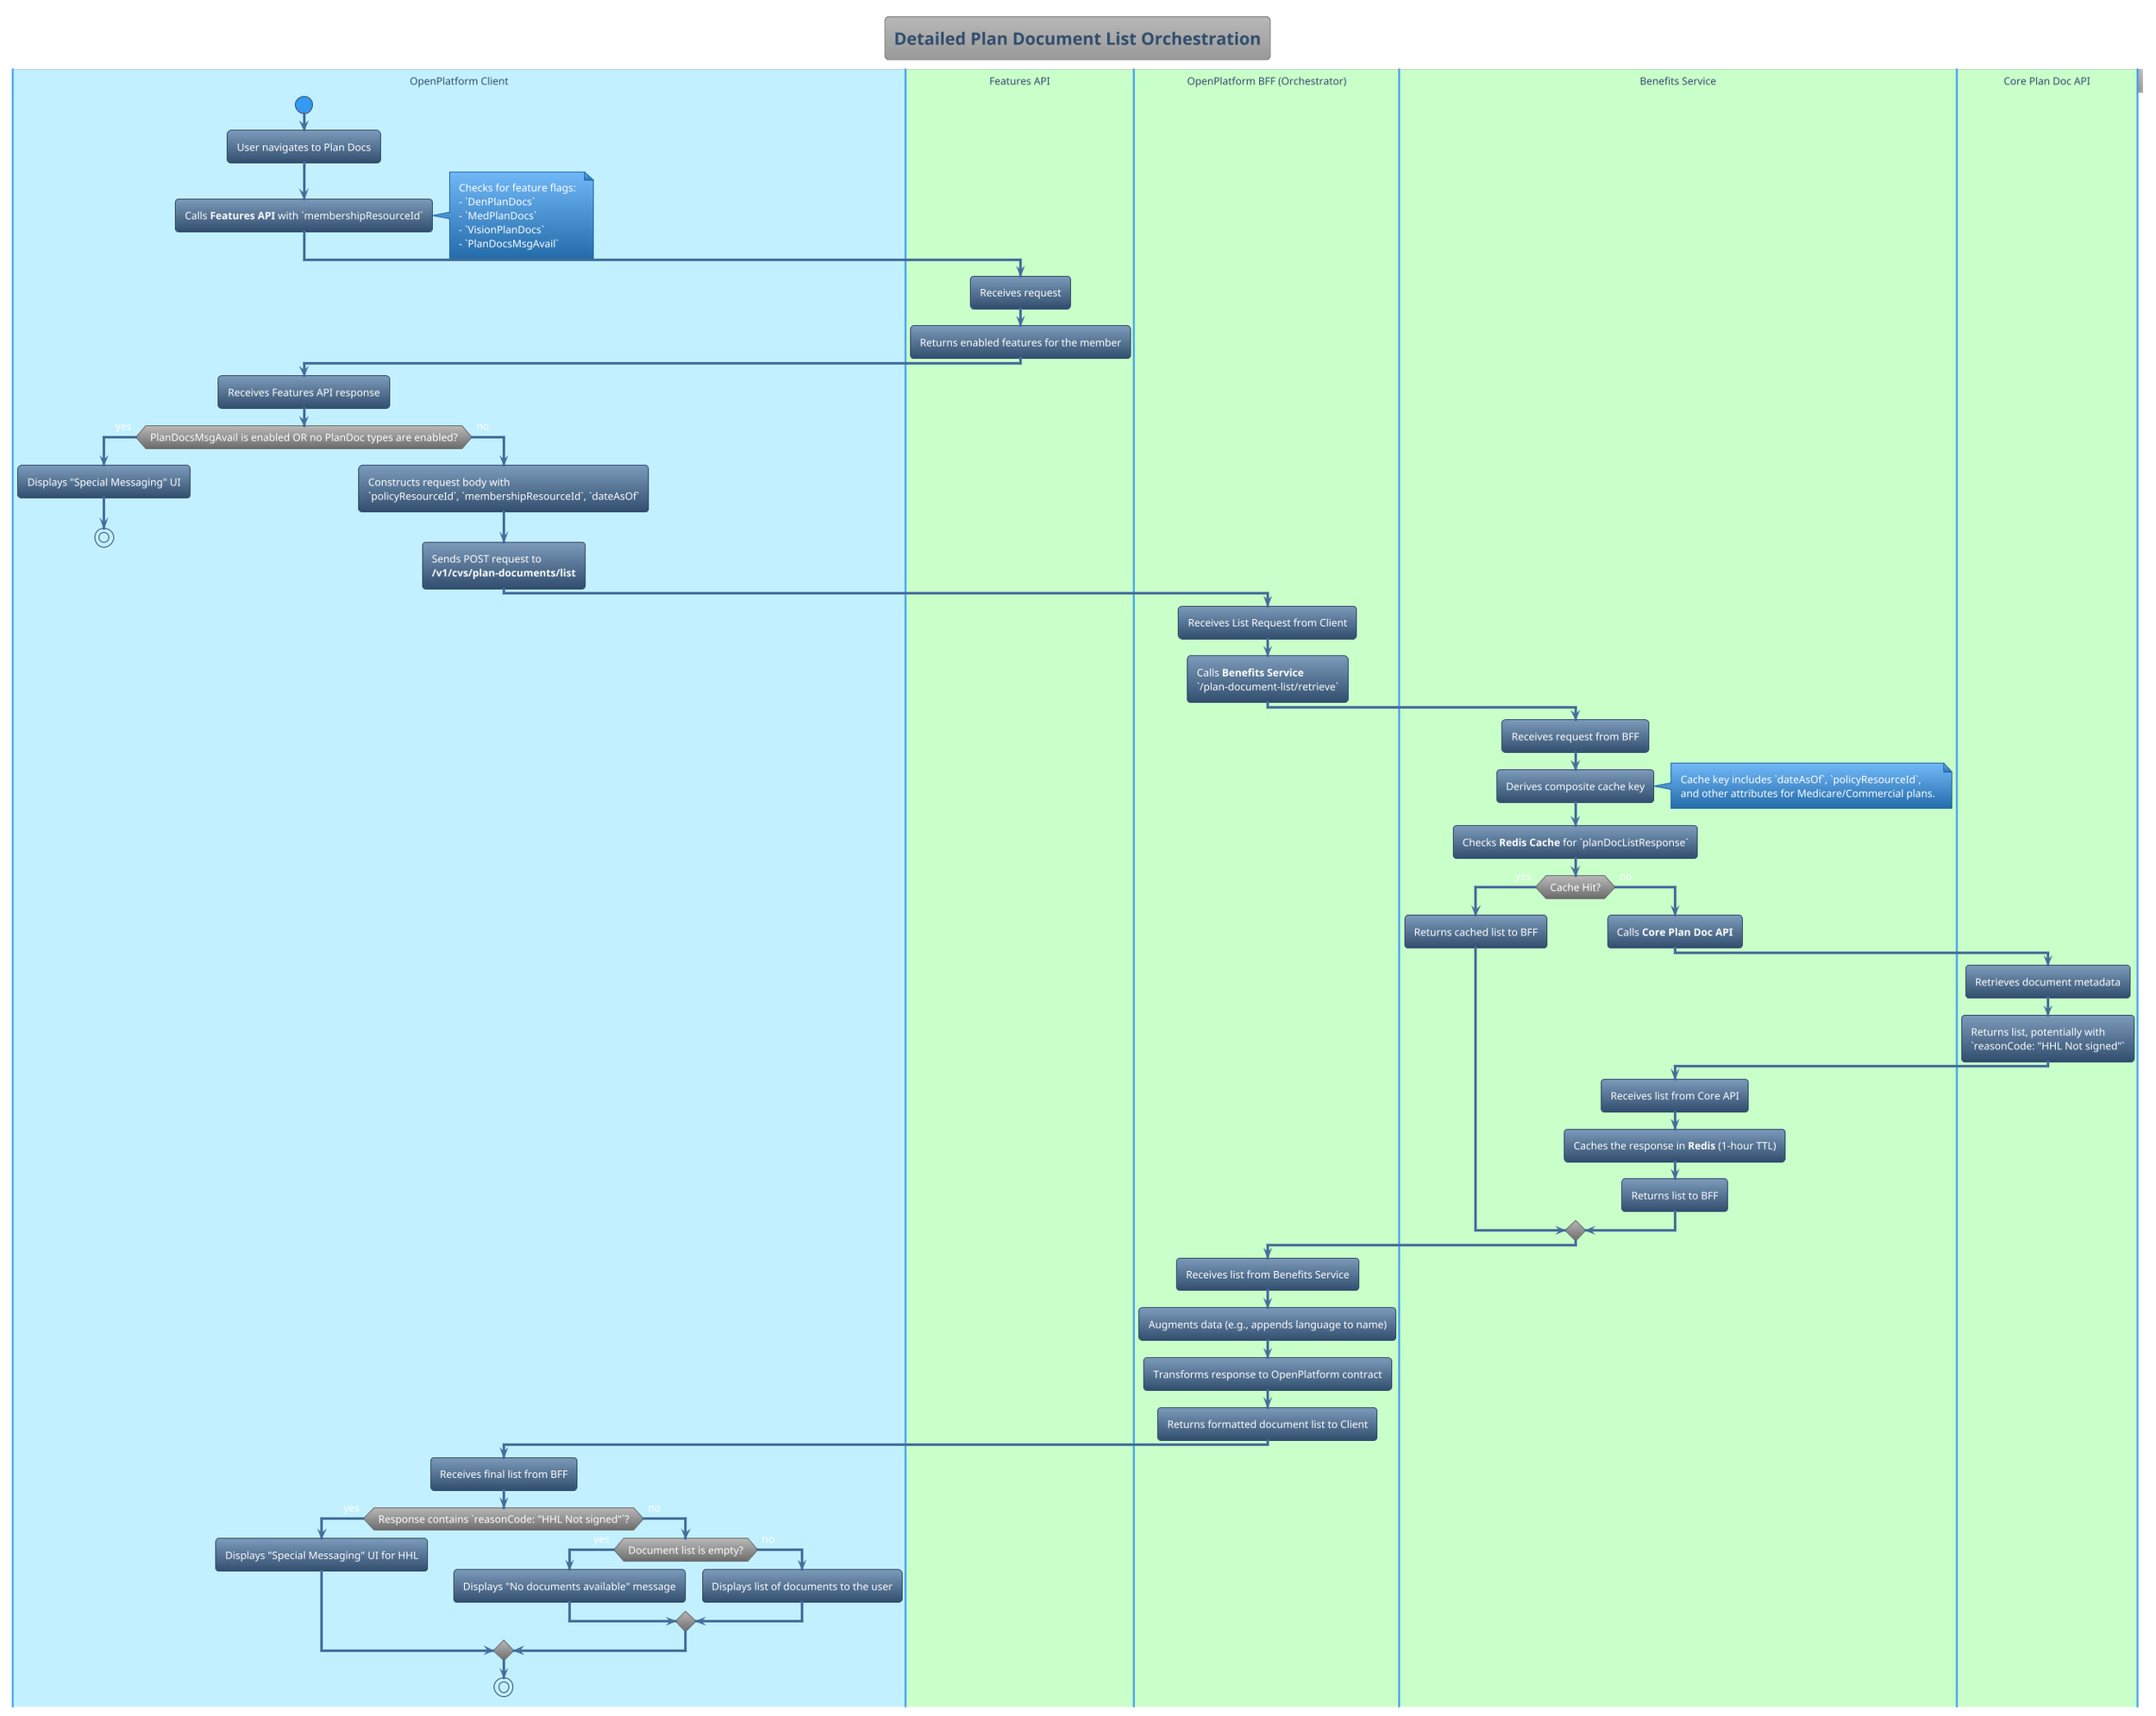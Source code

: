@startuml
!theme spacelab

title Detailed Plan Document List Orchestration

|#Application|OpenPlatform Client|
start
:User navigates to Plan Docs;
:Calls **Features API** with `membershipResourceId`;
note right
  Checks for feature flags:
  - `DenPlanDocs`
  - `MedPlanDocs`
  - `VisionPlanDocs`
  - `PlanDocsMsgAvail`
end note
|#Technology|Features API|
:Receives request;
:Returns enabled features for the member;
|#Application|OpenPlatform Client|
:Receives Features API response;
if (PlanDocsMsgAvail is enabled OR no PlanDoc types are enabled?) then (yes)
  :Displays "Special Messaging" UI;
  stop
else (no)
  :Constructs request body with\n`policyResourceId`, `membershipResourceId`, `dateAsOf`;
  :Sends POST request to\n**/v1/cvs/plan-documents/list**;
  |#Technology|OpenPlatform BFF (Orchestrator)|
  :Receives List Request from Client;
  :Calls **Benefits Service**\n`/plan-document-list/retrieve`;
  |#Technology|Benefits Service|
  :Receives request from BFF;
  :Derives composite cache key;
  note right
    Cache key includes `dateAsOf`, `policyResourceId`,
    and other attributes for Medicare/Commercial plans.
  end note
  :Checks **Redis Cache** for `planDocListResponse`;
  if (Cache Hit?) then (yes)
    :Returns cached list to BFF;
  else (no)
    :Calls **Core Plan Doc API**;
    |#Technology|Core Plan Doc API|
    :Retrieves document metadata;
    :Returns list, potentially with\n`reasonCode: "HHL Not signed"`;
    |#Technology|Benefits Service|
    :Receives list from Core API;
    :Caches the response in **Redis** (1-hour TTL);
    :Returns list to BFF;
  endif
  |#Technology|OpenPlatform BFF (Orchestrator)|
  :Receives list from Benefits Service;
  :Augments data (e.g., appends language to name);
  :Transforms response to OpenPlatform contract;
  :Returns formatted document list to Client;
  |#Application|OpenPlatform Client|
  :Receives final list from BFF;
  if (Response contains `reasonCode: "HHL Not signed"`?) then (yes)
    :Displays "Special Messaging" UI for HHL;
  else (no)
    if (Document list is empty?) then (yes)
      :Displays "No documents available" message;
    else (no)
      :Displays list of documents to the user;
    endif
  endif
  stop
endif

@enduml
